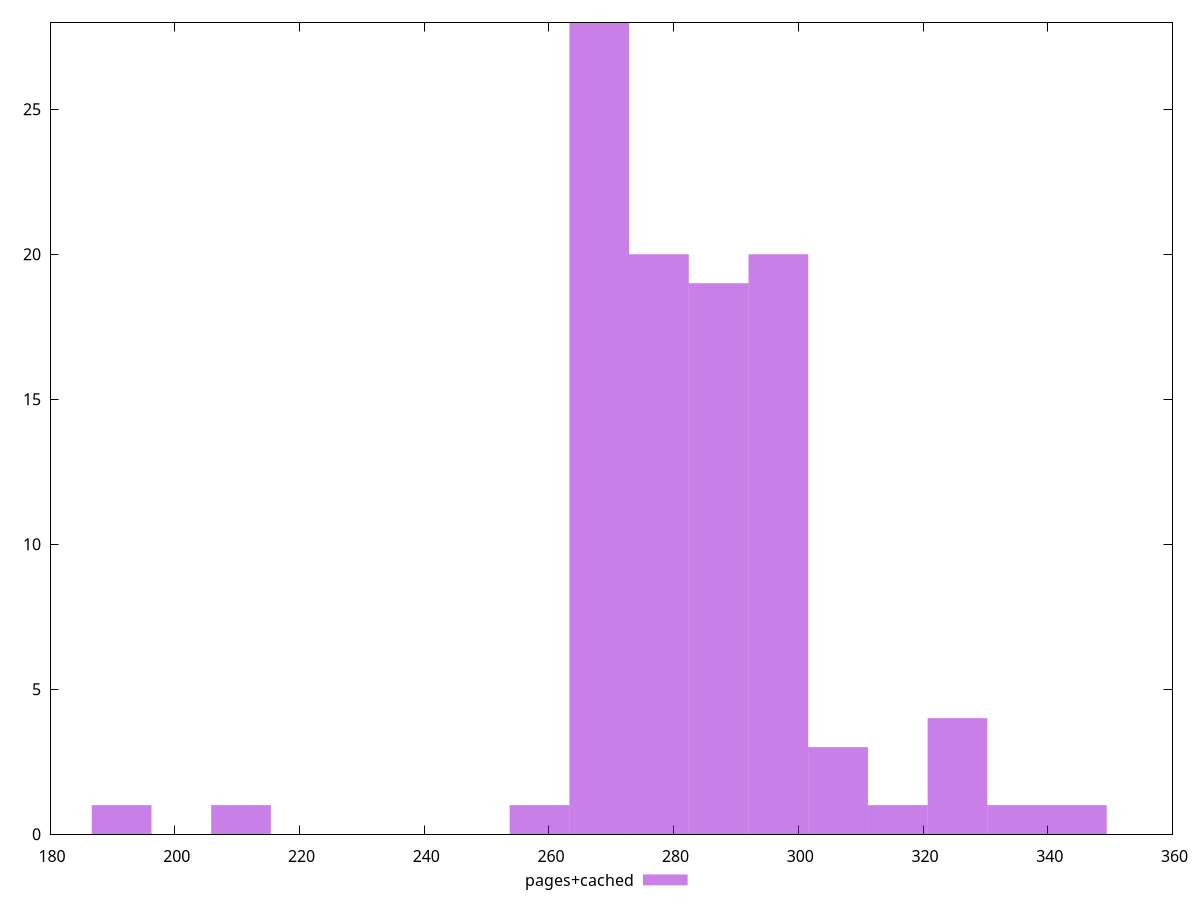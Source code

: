 $_pagesCached <<EOF
287.2238154731564 19
210.63079801364802 1
325.5203242029106 4
268.0755611082793 28
277.64968829071785 20
296.79794265559497 20
344.6685785677877 1
191.48254364877093 1
306.3720698380335 3
258.5014339258408 1
335.09445138534915 1
315.946197020472 1
EOF
set key outside below
set terminal pngcairo
set output "report_00005_2020-11-02T22-26-11.212Z/total-blocking-time/pages+cached//raw_hist.png"
set yrange [0:28]
set boxwidth 9.574127182438547
set style fill transparent solid 0.5 noborder
plot $_pagesCached title "pages+cached" with boxes ,